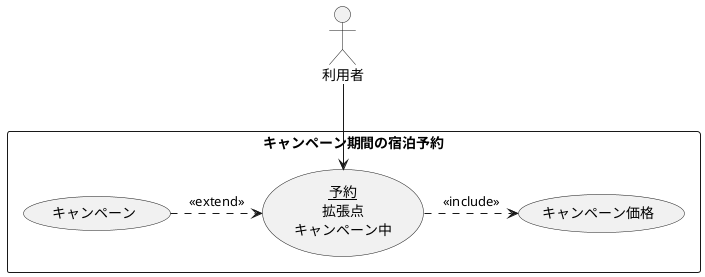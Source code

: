 
@startuml 演習2-4_キャンペーン中のホテル宿泊予約.pu

    actor 利用者
    
    rectangle キャンペーン期間の宿泊予約 {
        usecase キャンペーン
        usecase キャンペーン価格
        usecase (<u>予約</u>\n拡張点\nキャンペーン中) as input 
    }

    利用者 --> input
    input .> キャンペーン価格: <<include>>
    キャンペーン .> input: <<extend>>   
@enduml
